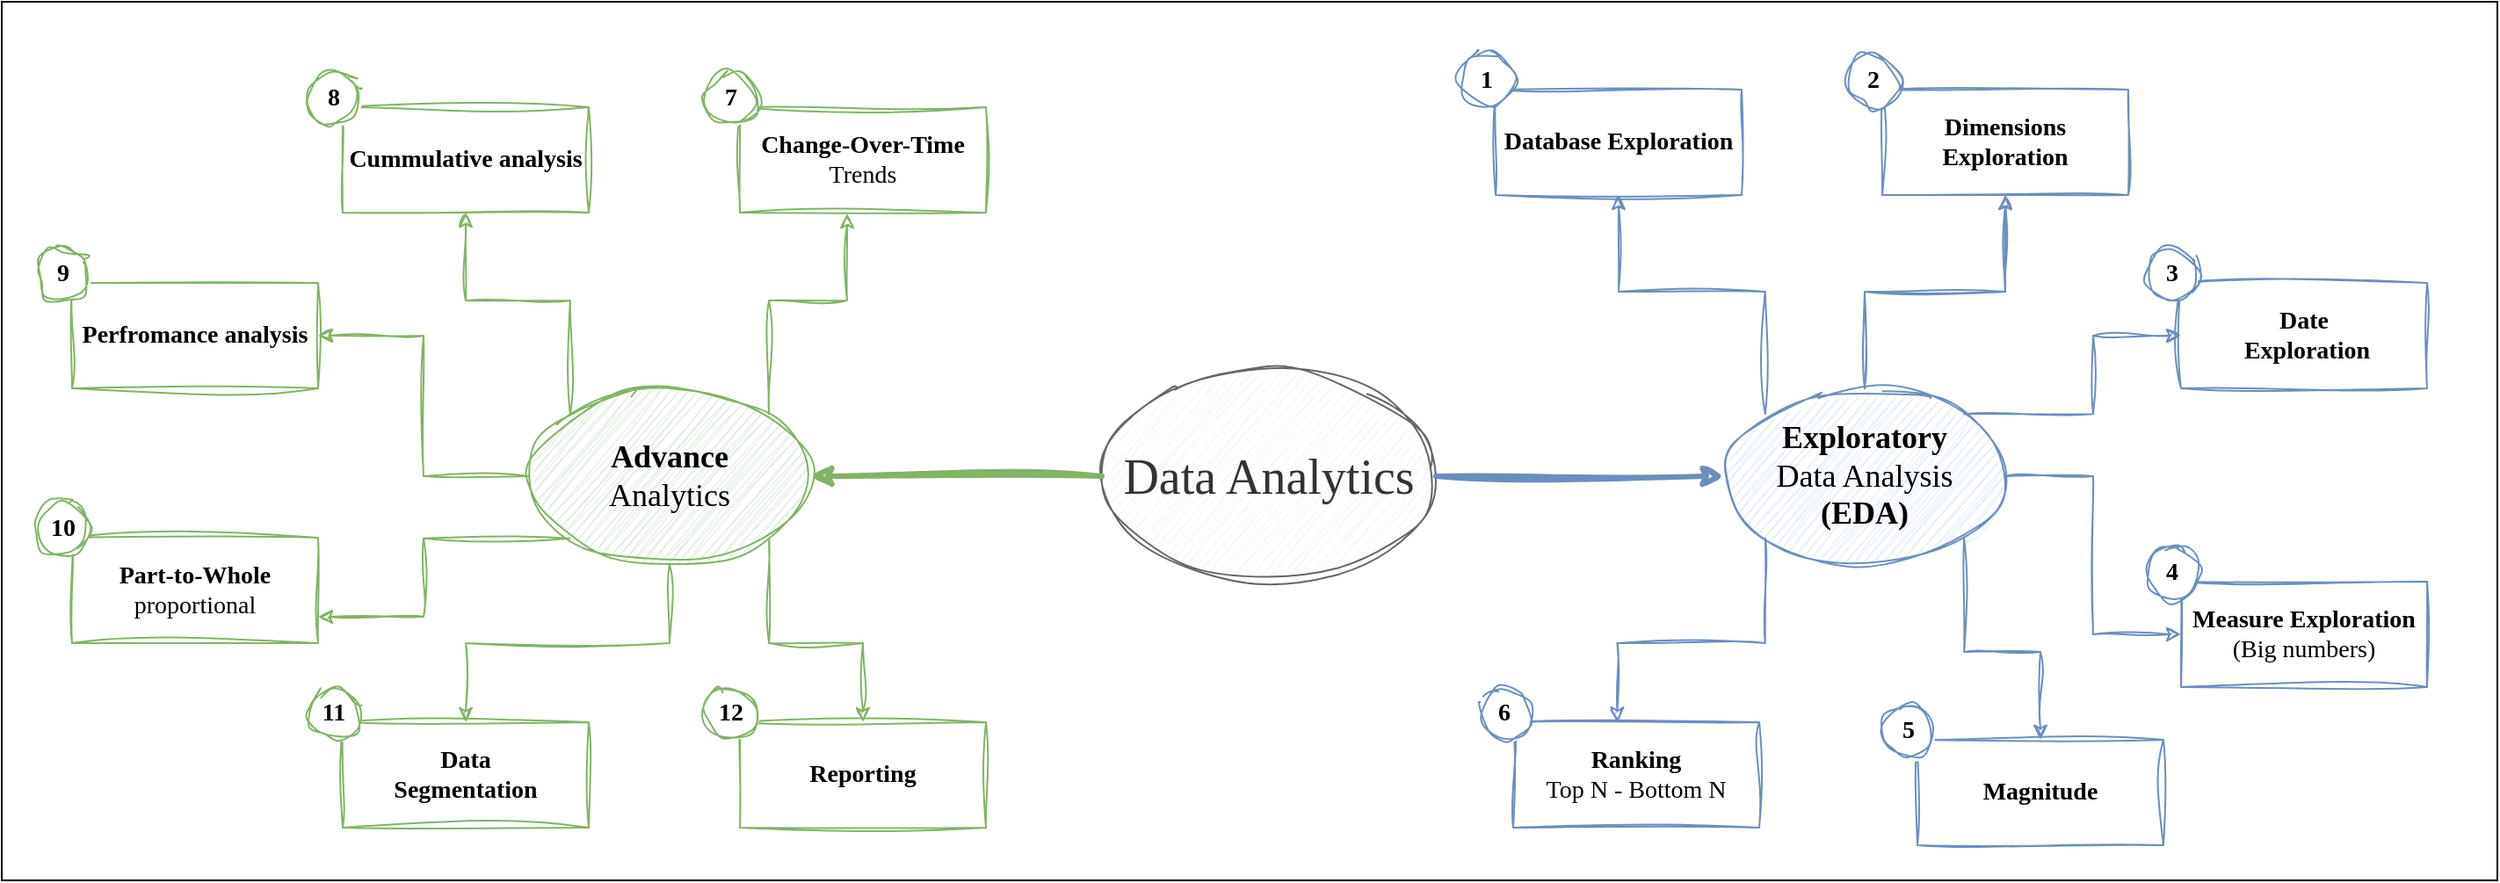 <mxfile version="26.0.9">
  <diagram name="Page-1" id="AvIdeAechK8DiAcOggY4">
    <mxGraphModel dx="1594" dy="932" grid="1" gridSize="10" guides="1" tooltips="1" connect="1" arrows="1" fold="1" page="1" pageScale="1" pageWidth="827" pageHeight="1169" math="0" shadow="0">
      <root>
        <mxCell id="0" />
        <mxCell id="1" parent="0" />
        <mxCell id="c34SSBblT6kg_QO86g9Z-52" value="" style="rounded=0;whiteSpace=wrap;html=1;fillColor=none;" vertex="1" parent="1">
          <mxGeometry x="160" y="80" width="1420" height="500" as="geometry" />
        </mxCell>
        <mxCell id="c34SSBblT6kg_QO86g9Z-2" value="Data Analytics" style="ellipse;whiteSpace=wrap;html=1;sketch=1;jiggle=2;fillStyle=hachure;curveFitting=1;strokeColor=#666666;align=center;verticalAlign=middle;fontFamily=Comic Sans MS;fontSize=28;fontColor=#333333;fillColor=#f5f5f5;" vertex="1" parent="1">
          <mxGeometry x="786" y="290" width="190" height="120" as="geometry" />
        </mxCell>
        <mxCell id="c34SSBblT6kg_QO86g9Z-35" style="edgeStyle=orthogonalEdgeStyle;rounded=0;orthogonalLoop=1;jettySize=auto;html=1;exitX=0;exitY=0;exitDx=0;exitDy=0;shadow=0;sketch=1;curveFitting=1;jiggle=2;fillColor=#dae8fc;strokeColor=#6c8ebf;" edge="1" parent="1" source="c34SSBblT6kg_QO86g9Z-3" target="c34SSBblT6kg_QO86g9Z-6">
          <mxGeometry relative="1" as="geometry" />
        </mxCell>
        <mxCell id="c34SSBblT6kg_QO86g9Z-36" style="edgeStyle=orthogonalEdgeStyle;rounded=0;orthogonalLoop=1;jettySize=auto;html=1;exitX=0.5;exitY=0;exitDx=0;exitDy=0;entryX=0.5;entryY=1;entryDx=0;entryDy=0;shadow=0;sketch=1;jiggle=2;curveFitting=1;strokeColor=#6c8ebf;align=center;verticalAlign=middle;fontFamily=Helvetica;fontSize=11;fontColor=default;labelBackgroundColor=default;endArrow=classic;fillColor=#dae8fc;" edge="1" parent="1" source="c34SSBblT6kg_QO86g9Z-3" target="c34SSBblT6kg_QO86g9Z-10">
          <mxGeometry relative="1" as="geometry" />
        </mxCell>
        <mxCell id="c34SSBblT6kg_QO86g9Z-37" style="edgeStyle=orthogonalEdgeStyle;rounded=0;orthogonalLoop=1;jettySize=auto;html=1;exitX=1;exitY=0;exitDx=0;exitDy=0;entryX=0;entryY=0.5;entryDx=0;entryDy=0;shadow=0;sketch=1;jiggle=2;curveFitting=1;strokeColor=#6c8ebf;align=center;verticalAlign=middle;fontFamily=Helvetica;fontSize=11;fontColor=default;labelBackgroundColor=default;endArrow=classic;fillColor=#dae8fc;" edge="1" parent="1" source="c34SSBblT6kg_QO86g9Z-3" target="c34SSBblT6kg_QO86g9Z-14">
          <mxGeometry relative="1" as="geometry" />
        </mxCell>
        <mxCell id="c34SSBblT6kg_QO86g9Z-38" style="edgeStyle=orthogonalEdgeStyle;rounded=0;orthogonalLoop=1;jettySize=auto;html=1;exitX=1;exitY=0.5;exitDx=0;exitDy=0;entryX=0;entryY=0.5;entryDx=0;entryDy=0;shadow=0;sketch=1;jiggle=2;curveFitting=1;strokeColor=#6c8ebf;align=center;verticalAlign=middle;fontFamily=Helvetica;fontSize=11;fontColor=default;labelBackgroundColor=default;endArrow=classic;fillColor=#dae8fc;" edge="1" parent="1" source="c34SSBblT6kg_QO86g9Z-3" target="c34SSBblT6kg_QO86g9Z-16">
          <mxGeometry relative="1" as="geometry" />
        </mxCell>
        <mxCell id="c34SSBblT6kg_QO86g9Z-39" style="edgeStyle=orthogonalEdgeStyle;rounded=0;orthogonalLoop=1;jettySize=auto;html=1;exitX=1;exitY=1;exitDx=0;exitDy=0;entryX=0.5;entryY=0;entryDx=0;entryDy=0;shadow=0;sketch=1;jiggle=2;curveFitting=1;strokeColor=#6c8ebf;align=center;verticalAlign=middle;fontFamily=Helvetica;fontSize=11;fontColor=default;labelBackgroundColor=default;endArrow=classic;fillColor=#dae8fc;" edge="1" parent="1" source="c34SSBblT6kg_QO86g9Z-3" target="c34SSBblT6kg_QO86g9Z-12">
          <mxGeometry relative="1" as="geometry" />
        </mxCell>
        <mxCell id="c34SSBblT6kg_QO86g9Z-41" value="" style="edgeStyle=orthogonalEdgeStyle;rounded=0;orthogonalLoop=1;jettySize=auto;html=1;shadow=0;sketch=1;jiggle=2;curveFitting=1;strokeColor=#6c8ebf;align=center;verticalAlign=middle;fontFamily=Helvetica;fontSize=11;fontColor=default;labelBackgroundColor=default;endArrow=classic;fillColor=#dae8fc;" edge="1" parent="1" source="c34SSBblT6kg_QO86g9Z-3" target="c34SSBblT6kg_QO86g9Z-10">
          <mxGeometry relative="1" as="geometry" />
        </mxCell>
        <mxCell id="c34SSBblT6kg_QO86g9Z-3" value="&lt;b&gt;Exploratory&lt;/b&gt;&lt;br&gt;Data Analysis&lt;br&gt;&lt;b&gt;(EDA)&lt;/b&gt;" style="ellipse;whiteSpace=wrap;html=1;sketch=1;jiggle=2;fillStyle=hachure;curveFitting=1;strokeColor=#6c8ebf;align=center;verticalAlign=middle;fontFamily=Comic Sans MS;fontSize=18;fillColor=#dae8fc;" vertex="1" parent="1">
          <mxGeometry x="1140" y="300" width="160" height="100" as="geometry" />
        </mxCell>
        <mxCell id="c34SSBblT6kg_QO86g9Z-43" style="edgeStyle=orthogonalEdgeStyle;rounded=0;orthogonalLoop=1;jettySize=auto;html=1;exitX=0;exitY=0;exitDx=0;exitDy=0;entryX=0.5;entryY=1;entryDx=0;entryDy=0;sketch=1;jiggle=2;curveFitting=1;strokeColor=#82b366;align=center;verticalAlign=middle;fontFamily=Helvetica;fontSize=11;fontColor=default;labelBackgroundColor=default;endArrow=classic;fillColor=#d5e8d4;" edge="1" parent="1" source="c34SSBblT6kg_QO86g9Z-5" target="c34SSBblT6kg_QO86g9Z-20">
          <mxGeometry relative="1" as="geometry" />
        </mxCell>
        <mxCell id="c34SSBblT6kg_QO86g9Z-44" style="edgeStyle=orthogonalEdgeStyle;rounded=0;orthogonalLoop=1;jettySize=auto;html=1;exitX=0;exitY=0.5;exitDx=0;exitDy=0;entryX=1;entryY=0.5;entryDx=0;entryDy=0;sketch=1;jiggle=2;curveFitting=1;strokeColor=#82b366;align=center;verticalAlign=middle;fontFamily=Helvetica;fontSize=11;fontColor=default;labelBackgroundColor=default;endArrow=classic;fillColor=#d5e8d4;" edge="1" parent="1" source="c34SSBblT6kg_QO86g9Z-5" target="c34SSBblT6kg_QO86g9Z-26">
          <mxGeometry relative="1" as="geometry" />
        </mxCell>
        <mxCell id="c34SSBblT6kg_QO86g9Z-45" style="edgeStyle=orthogonalEdgeStyle;rounded=0;orthogonalLoop=1;jettySize=auto;html=1;exitX=0;exitY=1;exitDx=0;exitDy=0;entryX=1;entryY=0.75;entryDx=0;entryDy=0;sketch=1;jiggle=2;curveFitting=1;strokeColor=#82b366;align=center;verticalAlign=middle;fontFamily=Helvetica;fontSize=11;fontColor=default;labelBackgroundColor=default;endArrow=classic;fillColor=#d5e8d4;" edge="1" parent="1" source="c34SSBblT6kg_QO86g9Z-5" target="c34SSBblT6kg_QO86g9Z-28">
          <mxGeometry relative="1" as="geometry" />
        </mxCell>
        <mxCell id="c34SSBblT6kg_QO86g9Z-46" style="edgeStyle=orthogonalEdgeStyle;rounded=0;orthogonalLoop=1;jettySize=auto;html=1;exitX=0.5;exitY=1;exitDx=0;exitDy=0;entryX=0.5;entryY=0;entryDx=0;entryDy=0;sketch=1;jiggle=2;curveFitting=1;strokeColor=#82b366;align=center;verticalAlign=middle;fontFamily=Helvetica;fontSize=11;fontColor=default;labelBackgroundColor=default;endArrow=classic;fillColor=#d5e8d4;" edge="1" parent="1" source="c34SSBblT6kg_QO86g9Z-5" target="c34SSBblT6kg_QO86g9Z-30">
          <mxGeometry relative="1" as="geometry" />
        </mxCell>
        <mxCell id="c34SSBblT6kg_QO86g9Z-47" style="edgeStyle=orthogonalEdgeStyle;rounded=0;orthogonalLoop=1;jettySize=auto;html=1;exitX=1;exitY=1;exitDx=0;exitDy=0;entryX=0.5;entryY=0;entryDx=0;entryDy=0;sketch=1;jiggle=2;curveFitting=1;strokeColor=#82b366;align=center;verticalAlign=middle;fontFamily=Helvetica;fontSize=11;fontColor=default;labelBackgroundColor=default;endArrow=classic;fillColor=#d5e8d4;" edge="1" parent="1" source="c34SSBblT6kg_QO86g9Z-5" target="c34SSBblT6kg_QO86g9Z-24">
          <mxGeometry relative="1" as="geometry" />
        </mxCell>
        <mxCell id="c34SSBblT6kg_QO86g9Z-5" value="&lt;b&gt;Advance&lt;/b&gt;&lt;br&gt;Analytics" style="ellipse;whiteSpace=wrap;html=1;sketch=1;jiggle=2;fillStyle=hachure;curveFitting=1;strokeColor=#82b366;align=center;verticalAlign=middle;fontFamily=Comic Sans MS;fontSize=18;fillColor=#d5e8d4;" vertex="1" parent="1">
          <mxGeometry x="460" y="300" width="160" height="100" as="geometry" />
        </mxCell>
        <mxCell id="c34SSBblT6kg_QO86g9Z-6" value="&lt;b&gt;Database Exploration&lt;/b&gt;" style="rounded=0;whiteSpace=wrap;html=1;fontFamily=Comic Sans MS;fillColor=none;strokeColor=#6c8ebf;sketch=1;curveFitting=1;jiggle=2;fontSize=14;" vertex="1" parent="1">
          <mxGeometry x="1010" y="130" width="140" height="60" as="geometry" />
        </mxCell>
        <mxCell id="c34SSBblT6kg_QO86g9Z-7" value="1" style="ellipse;whiteSpace=wrap;html=1;aspect=fixed;rounded=0;sketch=1;jiggle=2;curveFitting=1;strokeColor=#6c8ebf;align=center;verticalAlign=middle;fontFamily=Comic Sans MS;fontSize=14;fontColor=default;fillColor=default;fontStyle=1;fillStyle=auto;" vertex="1" parent="1">
          <mxGeometry x="990" y="110" width="30" height="30" as="geometry" />
        </mxCell>
        <mxCell id="c34SSBblT6kg_QO86g9Z-8" value="&lt;b&gt;Ranking&lt;/b&gt;&lt;br&gt;Top N - Bottom N" style="rounded=0;whiteSpace=wrap;html=1;fontFamily=Comic Sans MS;fillColor=none;strokeColor=#6c8ebf;sketch=1;curveFitting=1;jiggle=2;fontSize=14;" vertex="1" parent="1">
          <mxGeometry x="1020" y="490" width="140" height="60" as="geometry" />
        </mxCell>
        <mxCell id="c34SSBblT6kg_QO86g9Z-9" value="6" style="ellipse;whiteSpace=wrap;html=1;aspect=fixed;rounded=0;sketch=1;jiggle=2;curveFitting=1;strokeColor=#6c8ebf;align=center;verticalAlign=middle;fontFamily=Comic Sans MS;fontSize=14;fontColor=default;fillColor=default;fontStyle=1;fillStyle=auto;" vertex="1" parent="1">
          <mxGeometry x="1000" y="470" width="30" height="30" as="geometry" />
        </mxCell>
        <mxCell id="c34SSBblT6kg_QO86g9Z-10" value="&lt;b&gt;Dimensions Exploration&lt;/b&gt;" style="rounded=0;whiteSpace=wrap;html=1;fontFamily=Comic Sans MS;fillColor=none;strokeColor=#6c8ebf;sketch=1;curveFitting=1;jiggle=2;fontSize=14;" vertex="1" parent="1">
          <mxGeometry x="1230" y="130" width="140" height="60" as="geometry" />
        </mxCell>
        <mxCell id="c34SSBblT6kg_QO86g9Z-11" value="2" style="ellipse;whiteSpace=wrap;html=1;aspect=fixed;rounded=0;sketch=1;jiggle=2;curveFitting=1;strokeColor=#6c8ebf;align=center;verticalAlign=middle;fontFamily=Comic Sans MS;fontSize=14;fontColor=default;fillColor=default;fontStyle=1;fillStyle=auto;" vertex="1" parent="1">
          <mxGeometry x="1210" y="110" width="30" height="30" as="geometry" />
        </mxCell>
        <mxCell id="c34SSBblT6kg_QO86g9Z-12" value="&lt;b&gt;Magnitude&lt;/b&gt;" style="rounded=0;whiteSpace=wrap;html=1;fontFamily=Comic Sans MS;fillColor=none;strokeColor=#6c8ebf;sketch=1;curveFitting=1;jiggle=2;fontSize=14;" vertex="1" parent="1">
          <mxGeometry x="1250" y="500" width="140" height="60" as="geometry" />
        </mxCell>
        <mxCell id="c34SSBblT6kg_QO86g9Z-13" value="5" style="ellipse;whiteSpace=wrap;html=1;aspect=fixed;rounded=0;sketch=1;jiggle=2;curveFitting=1;strokeColor=#6c8ebf;align=center;verticalAlign=middle;fontFamily=Comic Sans MS;fontSize=14;fontColor=default;fillColor=default;fontStyle=1;fillStyle=auto;" vertex="1" parent="1">
          <mxGeometry x="1230" y="480" width="30" height="30" as="geometry" />
        </mxCell>
        <mxCell id="c34SSBblT6kg_QO86g9Z-14" value="&lt;b&gt;Date&lt;/b&gt;&lt;div&gt;&lt;b&gt;&amp;nbsp;Exploration&lt;/b&gt;&lt;/div&gt;" style="rounded=0;whiteSpace=wrap;html=1;fontFamily=Comic Sans MS;fillColor=none;strokeColor=#6c8ebf;sketch=1;curveFitting=1;jiggle=2;fontSize=14;" vertex="1" parent="1">
          <mxGeometry x="1400" y="240" width="140" height="60" as="geometry" />
        </mxCell>
        <mxCell id="c34SSBblT6kg_QO86g9Z-15" value="3" style="ellipse;whiteSpace=wrap;html=1;aspect=fixed;rounded=0;sketch=1;jiggle=2;curveFitting=1;strokeColor=#6c8ebf;align=center;verticalAlign=middle;fontFamily=Comic Sans MS;fontSize=14;fontColor=default;fillColor=default;fontStyle=1;fillStyle=auto;" vertex="1" parent="1">
          <mxGeometry x="1380" y="220" width="30" height="30" as="geometry" />
        </mxCell>
        <mxCell id="c34SSBblT6kg_QO86g9Z-16" value="&lt;b&gt;Measure Exploration&lt;/b&gt;&lt;br&gt;(Big numbers)" style="rounded=0;whiteSpace=wrap;html=1;fontFamily=Comic Sans MS;fillColor=none;strokeColor=#6c8ebf;sketch=1;curveFitting=1;jiggle=2;fontSize=14;" vertex="1" parent="1">
          <mxGeometry x="1400" y="410" width="140" height="60" as="geometry" />
        </mxCell>
        <mxCell id="c34SSBblT6kg_QO86g9Z-17" value="4" style="ellipse;whiteSpace=wrap;html=1;aspect=fixed;rounded=0;sketch=1;jiggle=2;curveFitting=1;strokeColor=#6c8ebf;align=center;verticalAlign=middle;fontFamily=Comic Sans MS;fontSize=14;fontColor=default;fillColor=default;fontStyle=1;fillStyle=auto;" vertex="1" parent="1">
          <mxGeometry x="1380" y="390" width="30" height="30" as="geometry" />
        </mxCell>
        <mxCell id="c34SSBblT6kg_QO86g9Z-18" value="&lt;b&gt;Change-Over-Time&lt;/b&gt;&lt;br&gt;Trends" style="rounded=0;whiteSpace=wrap;html=1;fontFamily=Comic Sans MS;fillColor=none;strokeColor=#82b366;sketch=1;curveFitting=1;jiggle=2;fontSize=14;" vertex="1" parent="1">
          <mxGeometry x="580" y="140" width="140" height="60" as="geometry" />
        </mxCell>
        <mxCell id="c34SSBblT6kg_QO86g9Z-19" value="7" style="ellipse;whiteSpace=wrap;html=1;aspect=fixed;rounded=0;sketch=1;jiggle=2;curveFitting=1;strokeColor=#82b366;align=center;verticalAlign=middle;fontFamily=Comic Sans MS;fontSize=14;fillColor=default;fontStyle=1;fillStyle=auto;" vertex="1" parent="1">
          <mxGeometry x="560" y="120" width="30" height="30" as="geometry" />
        </mxCell>
        <mxCell id="c34SSBblT6kg_QO86g9Z-20" value="&lt;b&gt;Cummulative analysis&lt;/b&gt;" style="rounded=0;whiteSpace=wrap;html=1;fontFamily=Comic Sans MS;fillColor=none;strokeColor=#82b366;sketch=1;curveFitting=1;jiggle=2;fontSize=14;" vertex="1" parent="1">
          <mxGeometry x="354" y="140" width="140" height="60" as="geometry" />
        </mxCell>
        <mxCell id="c34SSBblT6kg_QO86g9Z-21" value="8" style="ellipse;whiteSpace=wrap;html=1;aspect=fixed;rounded=0;sketch=1;jiggle=2;curveFitting=1;strokeColor=#82b366;align=center;verticalAlign=middle;fontFamily=Comic Sans MS;fontSize=14;fillColor=default;fontStyle=1;fillStyle=auto;" vertex="1" parent="1">
          <mxGeometry x="334" y="120" width="30" height="30" as="geometry" />
        </mxCell>
        <mxCell id="c34SSBblT6kg_QO86g9Z-24" value="&lt;b&gt;Reporting&lt;/b&gt;" style="rounded=0;whiteSpace=wrap;html=1;fontFamily=Comic Sans MS;fillColor=none;strokeColor=#82b366;sketch=1;curveFitting=1;jiggle=2;fontSize=14;" vertex="1" parent="1">
          <mxGeometry x="580" y="490" width="140" height="60" as="geometry" />
        </mxCell>
        <mxCell id="c34SSBblT6kg_QO86g9Z-25" value="12" style="ellipse;whiteSpace=wrap;html=1;aspect=fixed;rounded=0;sketch=1;jiggle=2;curveFitting=1;strokeColor=#82b366;align=center;verticalAlign=middle;fontFamily=Comic Sans MS;fontSize=14;fillColor=default;fontStyle=1;fillStyle=auto;" vertex="1" parent="1">
          <mxGeometry x="560" y="470" width="30" height="30" as="geometry" />
        </mxCell>
        <mxCell id="c34SSBblT6kg_QO86g9Z-26" value="&lt;b&gt;Perfromance analysis&lt;/b&gt;" style="rounded=0;whiteSpace=wrap;html=1;fontFamily=Comic Sans MS;fillColor=none;strokeColor=#82b366;sketch=1;curveFitting=1;jiggle=2;fontSize=14;" vertex="1" parent="1">
          <mxGeometry x="200" y="240" width="140" height="60" as="geometry" />
        </mxCell>
        <mxCell id="c34SSBblT6kg_QO86g9Z-27" value="9" style="ellipse;whiteSpace=wrap;html=1;aspect=fixed;rounded=0;sketch=1;jiggle=2;curveFitting=1;strokeColor=#82b366;align=center;verticalAlign=middle;fontFamily=Comic Sans MS;fontSize=14;fillColor=default;fontStyle=1;fillStyle=auto;" vertex="1" parent="1">
          <mxGeometry x="180" y="220" width="30" height="30" as="geometry" />
        </mxCell>
        <mxCell id="c34SSBblT6kg_QO86g9Z-28" value="&lt;b&gt;Part-to-Whole&lt;/b&gt;&lt;br&gt;proportional" style="rounded=0;whiteSpace=wrap;html=1;fontFamily=Comic Sans MS;fillColor=none;strokeColor=#82b366;sketch=1;curveFitting=1;jiggle=2;fontSize=14;" vertex="1" parent="1">
          <mxGeometry x="200" y="385" width="140" height="60" as="geometry" />
        </mxCell>
        <mxCell id="c34SSBblT6kg_QO86g9Z-29" value="10" style="ellipse;whiteSpace=wrap;html=1;aspect=fixed;rounded=0;sketch=1;jiggle=2;curveFitting=1;strokeColor=#82b366;align=center;verticalAlign=middle;fontFamily=Comic Sans MS;fontSize=14;fillColor=default;fontStyle=1;fillStyle=auto;" vertex="1" parent="1">
          <mxGeometry x="180" y="365" width="30" height="30" as="geometry" />
        </mxCell>
        <mxCell id="c34SSBblT6kg_QO86g9Z-30" value="&lt;b&gt;Data &lt;br&gt;Segmentation&lt;/b&gt;" style="rounded=0;whiteSpace=wrap;html=1;fontFamily=Comic Sans MS;fillColor=none;strokeColor=#82b366;sketch=1;curveFitting=1;jiggle=2;fontSize=14;" vertex="1" parent="1">
          <mxGeometry x="354" y="490" width="140" height="60" as="geometry" />
        </mxCell>
        <mxCell id="c34SSBblT6kg_QO86g9Z-31" value="11" style="ellipse;whiteSpace=wrap;html=1;aspect=fixed;rounded=0;sketch=1;jiggle=2;curveFitting=1;strokeColor=#82b366;align=center;verticalAlign=middle;fontFamily=Comic Sans MS;fontSize=14;fillColor=default;fontStyle=1;fillStyle=auto;" vertex="1" parent="1">
          <mxGeometry x="334" y="470" width="30" height="30" as="geometry" />
        </mxCell>
        <mxCell id="c34SSBblT6kg_QO86g9Z-33" value="" style="endArrow=classic;html=1;rounded=0;exitX=1;exitY=0.5;exitDx=0;exitDy=0;entryX=0;entryY=0.5;entryDx=0;entryDy=0;sketch=1;jiggle=2;curveFitting=1;strokeColor=#6c8ebf;strokeWidth=3;align=center;verticalAlign=middle;fontFamily=Helvetica;fontSize=11;fontColor=default;labelBackgroundColor=default;fillColor=#dae8fc;" edge="1" parent="1" source="c34SSBblT6kg_QO86g9Z-2" target="c34SSBblT6kg_QO86g9Z-3">
          <mxGeometry width="50" height="50" relative="1" as="geometry">
            <mxPoint x="810" y="280" as="sourcePoint" />
            <mxPoint x="860" y="230" as="targetPoint" />
          </mxGeometry>
        </mxCell>
        <mxCell id="c34SSBblT6kg_QO86g9Z-34" value="" style="endArrow=classic;html=1;rounded=0;exitX=0;exitY=0.5;exitDx=0;exitDy=0;entryX=1;entryY=0.5;entryDx=0;entryDy=0;fillColor=#d5e8d4;strokeColor=#82b366;strokeWidth=3;sketch=1;curveFitting=1;jiggle=2;" edge="1" parent="1" source="c34SSBblT6kg_QO86g9Z-2" target="c34SSBblT6kg_QO86g9Z-5">
          <mxGeometry width="50" height="50" relative="1" as="geometry">
            <mxPoint x="660" y="298.46" as="sourcePoint" />
            <mxPoint x="790" y="298.46" as="targetPoint" />
          </mxGeometry>
        </mxCell>
        <mxCell id="c34SSBblT6kg_QO86g9Z-40" style="edgeStyle=orthogonalEdgeStyle;rounded=0;orthogonalLoop=1;jettySize=auto;html=1;exitX=0;exitY=1;exitDx=0;exitDy=0;entryX=0.423;entryY=-0.003;entryDx=0;entryDy=0;entryPerimeter=0;shadow=0;sketch=1;jiggle=2;curveFitting=1;strokeColor=#6c8ebf;align=center;verticalAlign=middle;fontFamily=Helvetica;fontSize=11;fontColor=default;labelBackgroundColor=default;endArrow=classic;fillColor=#dae8fc;" edge="1" parent="1" source="c34SSBblT6kg_QO86g9Z-3" target="c34SSBblT6kg_QO86g9Z-8">
          <mxGeometry relative="1" as="geometry" />
        </mxCell>
        <mxCell id="c34SSBblT6kg_QO86g9Z-42" style="edgeStyle=orthogonalEdgeStyle;rounded=0;orthogonalLoop=1;jettySize=auto;html=1;exitX=1;exitY=0;exitDx=0;exitDy=0;entryX=0.436;entryY=1.01;entryDx=0;entryDy=0;entryPerimeter=0;sketch=1;curveFitting=1;jiggle=2;fillColor=#d5e8d4;strokeColor=#82b366;" edge="1" parent="1" source="c34SSBblT6kg_QO86g9Z-5" target="c34SSBblT6kg_QO86g9Z-18">
          <mxGeometry relative="1" as="geometry" />
        </mxCell>
      </root>
    </mxGraphModel>
  </diagram>
</mxfile>
